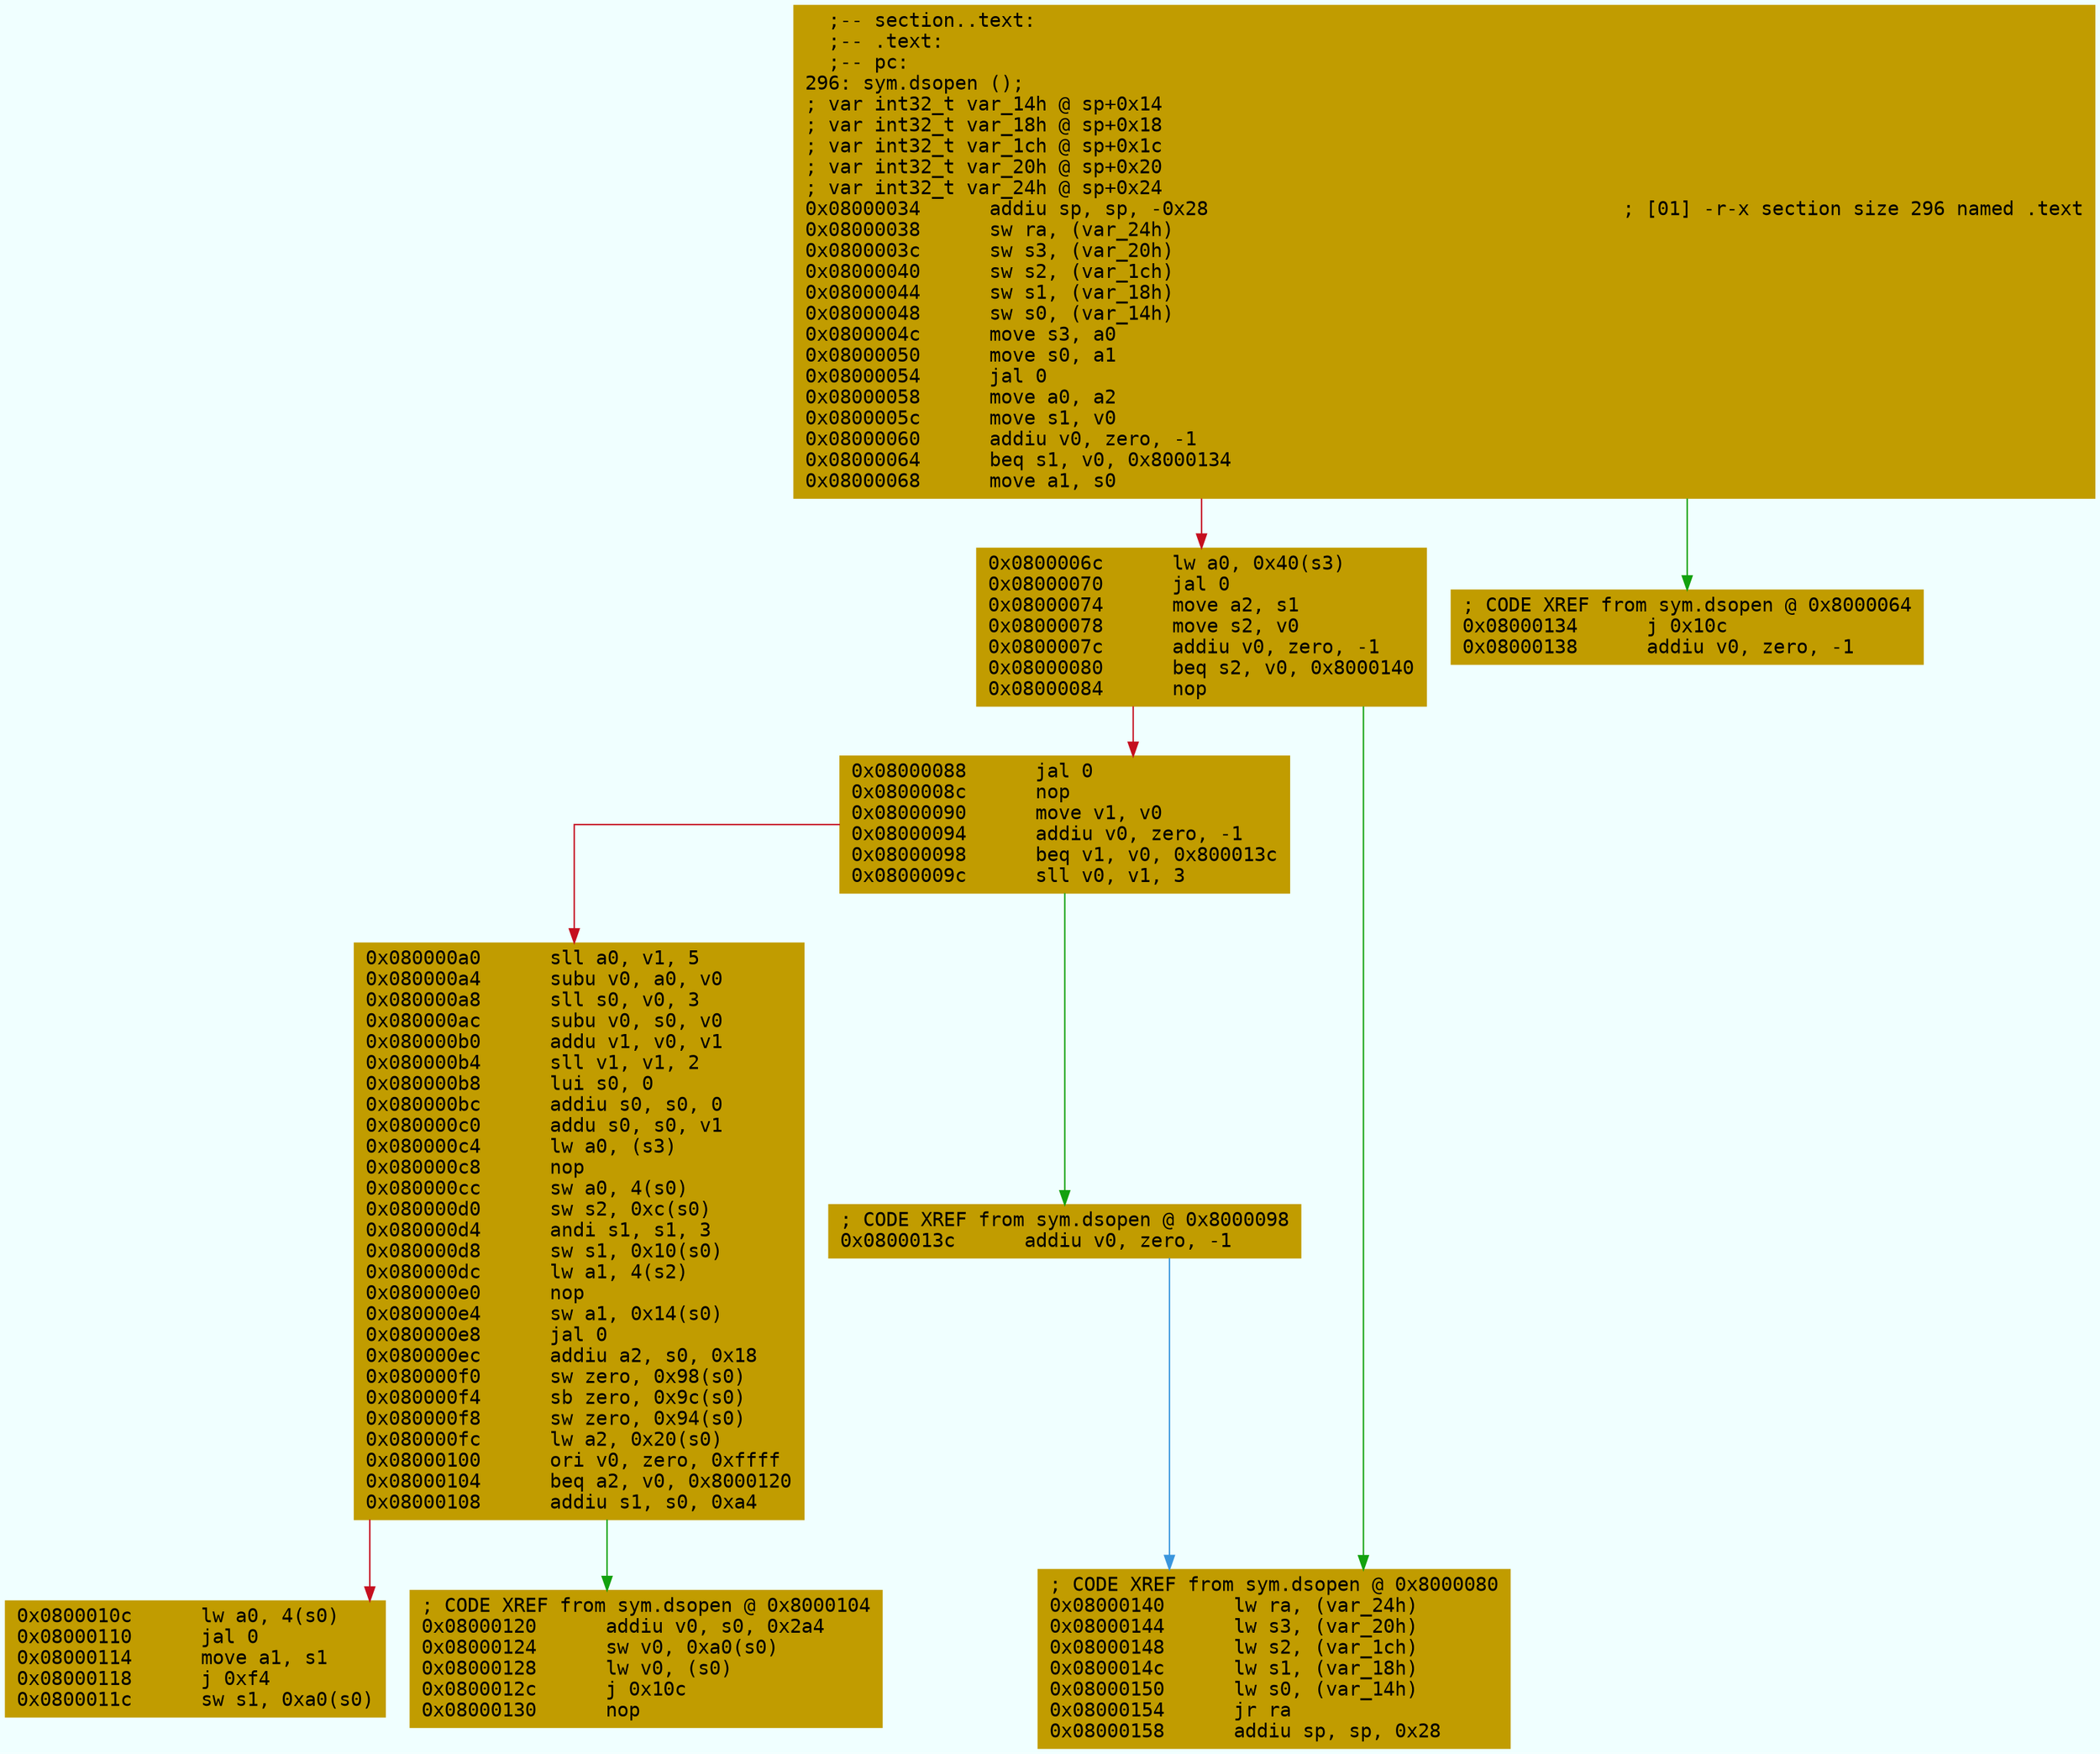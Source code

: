 digraph code {
	graph [bgcolor=azure fontsize=8 fontname="Courier" splines="ortho"];
	node [fillcolor=gray style=filled shape=box];
	edge [arrowhead="normal"];
	"0x08000034" [URL="sym.dsopen/0x08000034", fillcolor="#c19c00",color="#c19c00", fontname="Courier",label="  ;-- section..text:\l  ;-- .text:\l  ;-- pc:\l296: sym.dsopen ();\l; var int32_t var_14h @ sp+0x14\l; var int32_t var_18h @ sp+0x18\l; var int32_t var_1ch @ sp+0x1c\l; var int32_t var_20h @ sp+0x20\l; var int32_t var_24h @ sp+0x24\l0x08000034      addiu sp, sp, -0x28                                    ; [01] -r-x section size 296 named .text\l0x08000038      sw ra, (var_24h)\l0x0800003c      sw s3, (var_20h)\l0x08000040      sw s2, (var_1ch)\l0x08000044      sw s1, (var_18h)\l0x08000048      sw s0, (var_14h)\l0x0800004c      move s3, a0\l0x08000050      move s0, a1\l0x08000054      jal 0\l0x08000058      move a0, a2\l0x0800005c      move s1, v0\l0x08000060      addiu v0, zero, -1\l0x08000064      beq s1, v0, 0x8000134\l0x08000068      move a1, s0\l"]
	"0x0800006c" [URL="sym.dsopen/0x0800006c", fillcolor="#c19c00",color="#c19c00", fontname="Courier",label="0x0800006c      lw a0, 0x40(s3)\l0x08000070      jal 0\l0x08000074      move a2, s1\l0x08000078      move s2, v0\l0x0800007c      addiu v0, zero, -1\l0x08000080      beq s2, v0, 0x8000140\l0x08000084      nop\l"]
	"0x08000088" [URL="sym.dsopen/0x08000088", fillcolor="#c19c00",color="#c19c00", fontname="Courier",label="0x08000088      jal 0\l0x0800008c      nop\l0x08000090      move v1, v0\l0x08000094      addiu v0, zero, -1\l0x08000098      beq v1, v0, 0x800013c\l0x0800009c      sll v0, v1, 3\l"]
	"0x080000a0" [URL="sym.dsopen/0x080000a0", fillcolor="#c19c00",color="#c19c00", fontname="Courier",label="0x080000a0      sll a0, v1, 5\l0x080000a4      subu v0, a0, v0\l0x080000a8      sll s0, v0, 3\l0x080000ac      subu v0, s0, v0\l0x080000b0      addu v1, v0, v1\l0x080000b4      sll v1, v1, 2\l0x080000b8      lui s0, 0\l0x080000bc      addiu s0, s0, 0\l0x080000c0      addu s0, s0, v1\l0x080000c4      lw a0, (s3)\l0x080000c8      nop\l0x080000cc      sw a0, 4(s0)\l0x080000d0      sw s2, 0xc(s0)\l0x080000d4      andi s1, s1, 3\l0x080000d8      sw s1, 0x10(s0)\l0x080000dc      lw a1, 4(s2)\l0x080000e0      nop\l0x080000e4      sw a1, 0x14(s0)\l0x080000e8      jal 0\l0x080000ec      addiu a2, s0, 0x18\l0x080000f0      sw zero, 0x98(s0)\l0x080000f4      sb zero, 0x9c(s0)\l0x080000f8      sw zero, 0x94(s0)\l0x080000fc      lw a2, 0x20(s0)\l0x08000100      ori v0, zero, 0xffff\l0x08000104      beq a2, v0, 0x8000120\l0x08000108      addiu s1, s0, 0xa4\l"]
	"0x0800010c" [URL="sym.dsopen/0x0800010c", fillcolor="#c19c00",color="#c19c00", fontname="Courier",label="0x0800010c      lw a0, 4(s0)\l0x08000110      jal 0\l0x08000114      move a1, s1\l0x08000118      j 0xf4\l0x0800011c      sw s1, 0xa0(s0)\l"]
	"0x08000120" [URL="sym.dsopen/0x08000120", fillcolor="#c19c00",color="#c19c00", fontname="Courier",label="; CODE XREF from sym.dsopen @ 0x8000104\l0x08000120      addiu v0, s0, 0x2a4\l0x08000124      sw v0, 0xa0(s0)\l0x08000128      lw v0, (s0)\l0x0800012c      j 0x10c\l0x08000130      nop\l"]
	"0x08000134" [URL="sym.dsopen/0x08000134", fillcolor="#c19c00",color="#c19c00", fontname="Courier",label="; CODE XREF from sym.dsopen @ 0x8000064\l0x08000134      j 0x10c\l0x08000138      addiu v0, zero, -1\l"]
	"0x0800013c" [URL="sym.dsopen/0x0800013c", fillcolor="#c19c00",color="#c19c00", fontname="Courier",label="; CODE XREF from sym.dsopen @ 0x8000098\l0x0800013c      addiu v0, zero, -1\l"]
	"0x08000140" [URL="sym.dsopen/0x08000140", fillcolor="#c19c00",color="#c19c00", fontname="Courier",label="; CODE XREF from sym.dsopen @ 0x8000080\l0x08000140      lw ra, (var_24h)\l0x08000144      lw s3, (var_20h)\l0x08000148      lw s2, (var_1ch)\l0x0800014c      lw s1, (var_18h)\l0x08000150      lw s0, (var_14h)\l0x08000154      jr ra\l0x08000158      addiu sp, sp, 0x28\l"]
        "0x08000034" -> "0x08000134" [color="#13a10e"];
        "0x08000034" -> "0x0800006c" [color="#c50f1f"];
        "0x0800006c" -> "0x08000140" [color="#13a10e"];
        "0x0800006c" -> "0x08000088" [color="#c50f1f"];
        "0x08000088" -> "0x0800013c" [color="#13a10e"];
        "0x08000088" -> "0x080000a0" [color="#c50f1f"];
        "0x080000a0" -> "0x08000120" [color="#13a10e"];
        "0x080000a0" -> "0x0800010c" [color="#c50f1f"];
        "0x0800013c" -> "0x08000140" [color="#3a96dd"];
}
